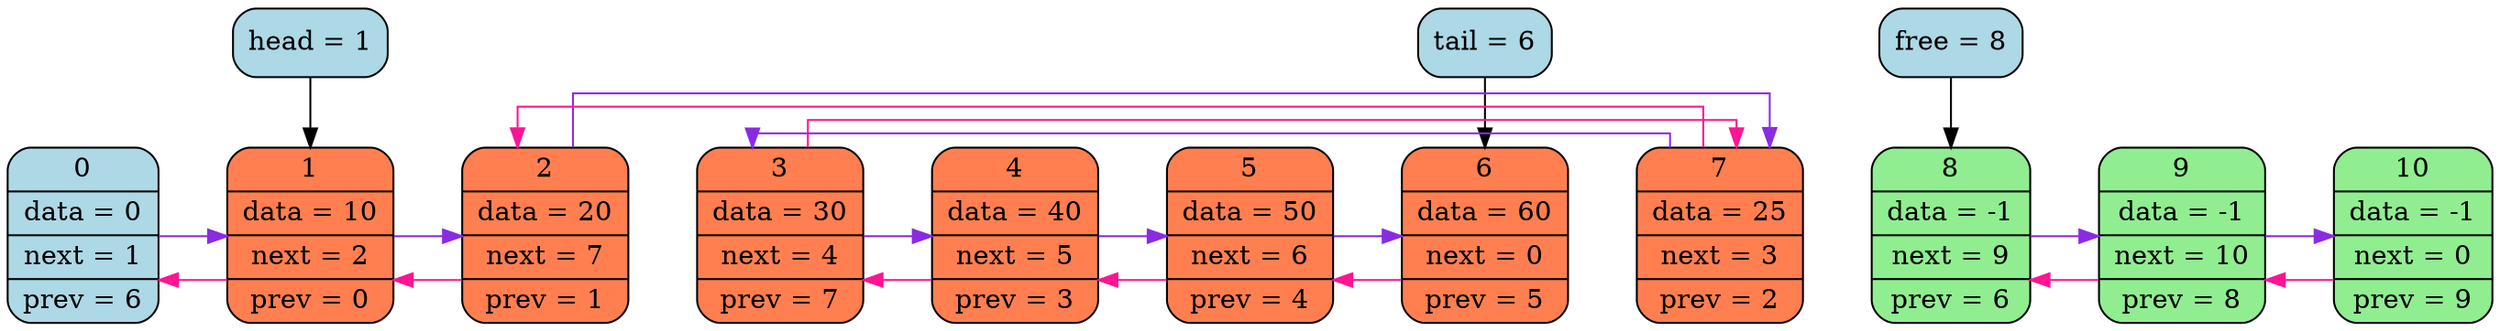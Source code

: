 digraph G
{
splines=ortho;
nodesep=0.5;
node[shape="record", style="rounded, filled"];

free[label = "free = 8", style="rounded,filled", fillcolor = "lightblue"]
head[label = "head = 1", style="rounded,filled", fillcolor = "lightblue"]
tail[label = "tail = 6", style="rounded,filled", fillcolor = "lightblue"]
0[label = "{ <i>0|<d>data = 0|<n>next = 1|<p>prev = 6 }", fillcolor ="lightblue"];
1[label = "{ <i>1|<d>data = 10|<n>next = 2|<p>prev = 0 }", fillcolor = "coral"];
2[label = "{ <i>2|<d>data = 20|<n>next = 7|<p>prev = 1 }", fillcolor = "coral"];
3[label = "{ <i>3|<d>data = 30|<n>next = 4|<p>prev = 7 }", fillcolor = "coral"];
4[label = "{ <i>4|<d>data = 40|<n>next = 5|<p>prev = 3 }", fillcolor = "coral"];
5[label = "{ <i>5|<d>data = 50|<n>next = 6|<p>prev = 4 }", fillcolor = "coral"];
6[label = "{ <i>6|<d>data = 60|<n>next = 0|<p>prev = 5 }", fillcolor = "coral"];
7[label = "{ <i>7|<d>data = 25|<n>next = 3|<p>prev = 2 }", fillcolor = "coral"];
8[label = "{ <i>8|<d>data = -1|<n>next = 9|<p>prev = 6 }", fillcolor = "coral"];
9[label = "{ <i>9|<d>data = -1|<n>next = 10|<p>prev = 8 }", fillcolor = "coral"];
10[label = "{ <i>10|<d>data = -1|<n>next = 0|<p>prev = 9 }", fillcolor = "coral"];

{ rank = same; 0; 1; 2; 3; 4; 5; 6; 7; 8; 9; 10; }
0->1 [weight = 5000, style=invis]; 
1->2 [weight = 5000, style=invis]; 
2->3 [weight = 5000, style=invis]; 
3->4 [weight = 5000, style=invis]; 
4->5 [weight = 5000, style=invis]; 
5->6 [weight = 5000, style=invis]; 
6->7 [weight = 5000, style=invis]; 
7->8 [weight = 5000, style=invis]; 
8->9 [weight = 5000, style=invis]; 
9->10 [weight = 5000, style=invis]; 

0->1 [weight = 0, color = blueviolet];
1->2 [weight = 0, color = blueviolet];
2->7 [weight = 0, color = blueviolet];
3->4 [weight = 0, color = blueviolet];
4->5 [weight = 0, color = blueviolet];
5->6 [weight = 0, color = blueviolet];
7->3 [weight = 0, color = blueviolet];
8->9 [weight = 0, color = blueviolet];
9->10 [weight = 0, color = blueviolet];

10->9 [weight = 0, color = deeppink];
9->8 [weight = 0, color = deeppink];
3->7 [weight = 0, color = deeppink];
6->5 [weight = 0, color = deeppink];
5->4 [weight = 0, color = deeppink];
4->3 [weight = 0, color = deeppink];
7->2 [weight = 0, color = deeppink];
2->1 [weight = 0, color = deeppink];
1->0 [weight = 0, color = deeppink];

free->8;
8[fillcolor = "lightgreen"];
9[fillcolor = "lightgreen"];
10[fillcolor = "lightgreen"];
head->1;
tail->6;
}
